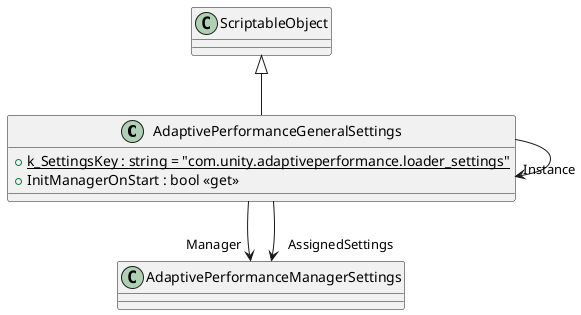 @startuml
class AdaptivePerformanceGeneralSettings {
    + {static} k_SettingsKey : string = "com.unity.adaptiveperformance.loader_settings"
    + InitManagerOnStart : bool <<get>>
}
ScriptableObject <|-- AdaptivePerformanceGeneralSettings
AdaptivePerformanceGeneralSettings --> "Manager" AdaptivePerformanceManagerSettings
AdaptivePerformanceGeneralSettings --> "Instance" AdaptivePerformanceGeneralSettings
AdaptivePerformanceGeneralSettings --> "AssignedSettings" AdaptivePerformanceManagerSettings
@enduml
